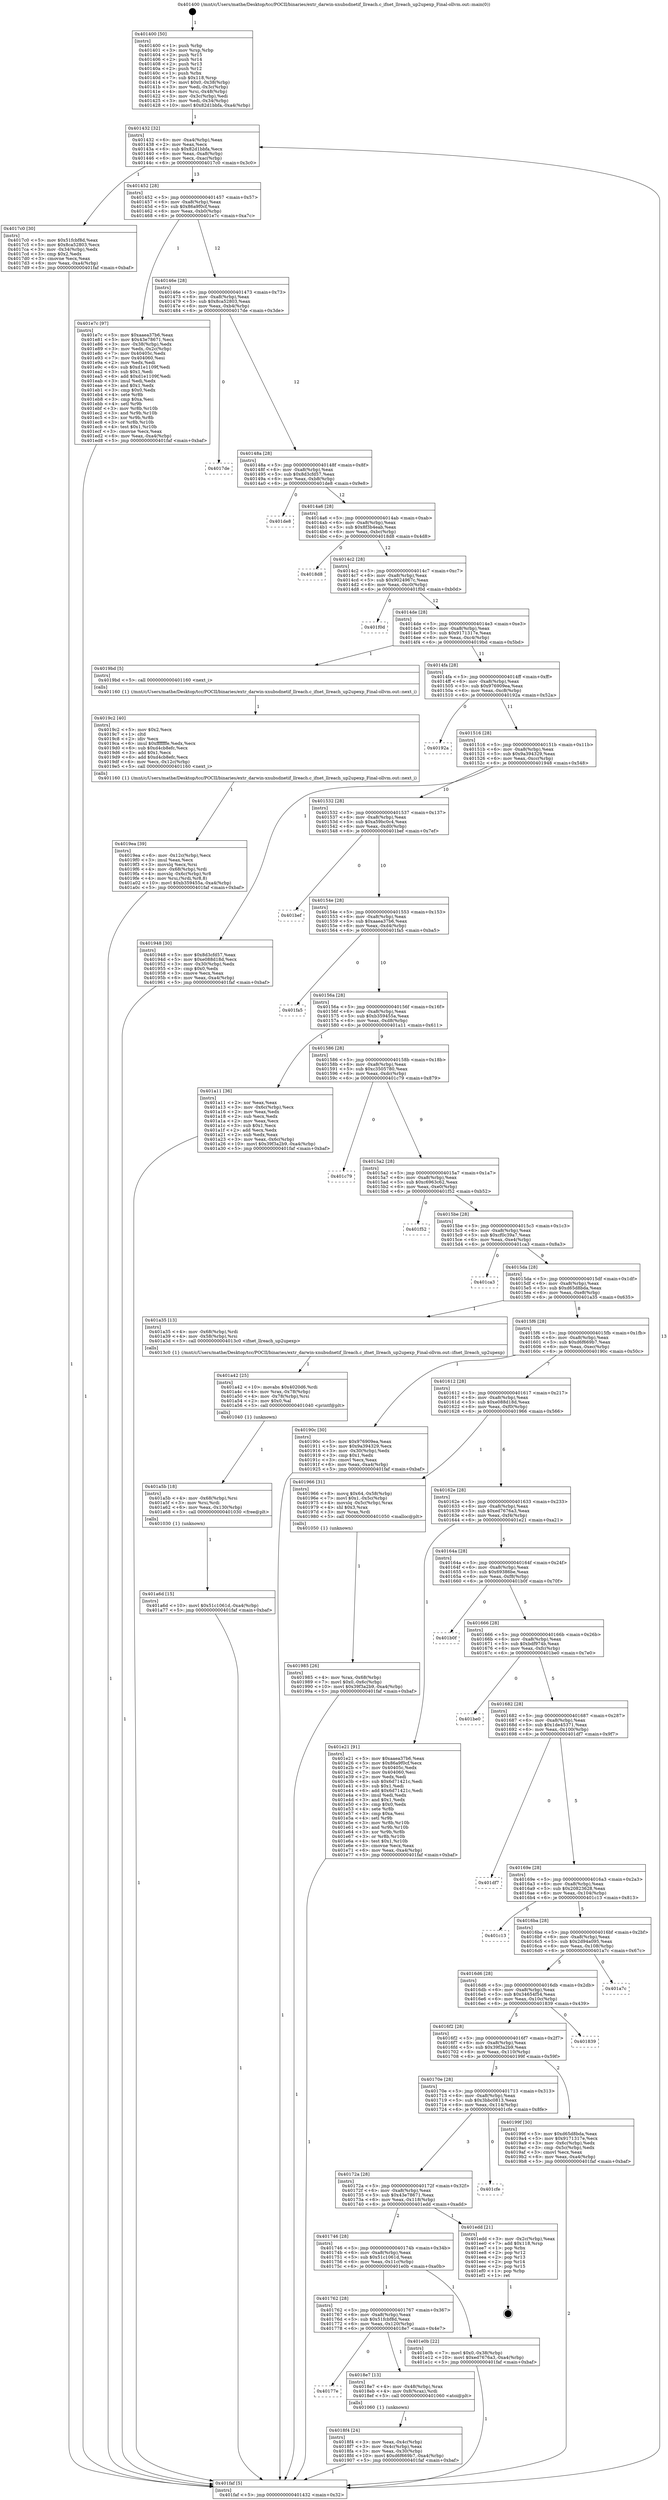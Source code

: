 digraph "0x401400" {
  label = "0x401400 (/mnt/c/Users/mathe/Desktop/tcc/POCII/binaries/extr_darwin-xnubsdnetif_llreach.c_ifnet_llreach_up2upexp_Final-ollvm.out::main(0))"
  labelloc = "t"
  node[shape=record]

  Entry [label="",width=0.3,height=0.3,shape=circle,fillcolor=black,style=filled]
  "0x401432" [label="{
     0x401432 [32]\l
     | [instrs]\l
     &nbsp;&nbsp;0x401432 \<+6\>: mov -0xa4(%rbp),%eax\l
     &nbsp;&nbsp;0x401438 \<+2\>: mov %eax,%ecx\l
     &nbsp;&nbsp;0x40143a \<+6\>: sub $0x82d1bbfa,%ecx\l
     &nbsp;&nbsp;0x401440 \<+6\>: mov %eax,-0xa8(%rbp)\l
     &nbsp;&nbsp;0x401446 \<+6\>: mov %ecx,-0xac(%rbp)\l
     &nbsp;&nbsp;0x40144c \<+6\>: je 00000000004017c0 \<main+0x3c0\>\l
  }"]
  "0x4017c0" [label="{
     0x4017c0 [30]\l
     | [instrs]\l
     &nbsp;&nbsp;0x4017c0 \<+5\>: mov $0x51fcbf8d,%eax\l
     &nbsp;&nbsp;0x4017c5 \<+5\>: mov $0x8ca52803,%ecx\l
     &nbsp;&nbsp;0x4017ca \<+3\>: mov -0x34(%rbp),%edx\l
     &nbsp;&nbsp;0x4017cd \<+3\>: cmp $0x2,%edx\l
     &nbsp;&nbsp;0x4017d0 \<+3\>: cmovne %ecx,%eax\l
     &nbsp;&nbsp;0x4017d3 \<+6\>: mov %eax,-0xa4(%rbp)\l
     &nbsp;&nbsp;0x4017d9 \<+5\>: jmp 0000000000401faf \<main+0xbaf\>\l
  }"]
  "0x401452" [label="{
     0x401452 [28]\l
     | [instrs]\l
     &nbsp;&nbsp;0x401452 \<+5\>: jmp 0000000000401457 \<main+0x57\>\l
     &nbsp;&nbsp;0x401457 \<+6\>: mov -0xa8(%rbp),%eax\l
     &nbsp;&nbsp;0x40145d \<+5\>: sub $0x86a9f0cf,%eax\l
     &nbsp;&nbsp;0x401462 \<+6\>: mov %eax,-0xb0(%rbp)\l
     &nbsp;&nbsp;0x401468 \<+6\>: je 0000000000401e7c \<main+0xa7c\>\l
  }"]
  "0x401faf" [label="{
     0x401faf [5]\l
     | [instrs]\l
     &nbsp;&nbsp;0x401faf \<+5\>: jmp 0000000000401432 \<main+0x32\>\l
  }"]
  "0x401400" [label="{
     0x401400 [50]\l
     | [instrs]\l
     &nbsp;&nbsp;0x401400 \<+1\>: push %rbp\l
     &nbsp;&nbsp;0x401401 \<+3\>: mov %rsp,%rbp\l
     &nbsp;&nbsp;0x401404 \<+2\>: push %r15\l
     &nbsp;&nbsp;0x401406 \<+2\>: push %r14\l
     &nbsp;&nbsp;0x401408 \<+2\>: push %r13\l
     &nbsp;&nbsp;0x40140a \<+2\>: push %r12\l
     &nbsp;&nbsp;0x40140c \<+1\>: push %rbx\l
     &nbsp;&nbsp;0x40140d \<+7\>: sub $0x118,%rsp\l
     &nbsp;&nbsp;0x401414 \<+7\>: movl $0x0,-0x38(%rbp)\l
     &nbsp;&nbsp;0x40141b \<+3\>: mov %edi,-0x3c(%rbp)\l
     &nbsp;&nbsp;0x40141e \<+4\>: mov %rsi,-0x48(%rbp)\l
     &nbsp;&nbsp;0x401422 \<+3\>: mov -0x3c(%rbp),%edi\l
     &nbsp;&nbsp;0x401425 \<+3\>: mov %edi,-0x34(%rbp)\l
     &nbsp;&nbsp;0x401428 \<+10\>: movl $0x82d1bbfa,-0xa4(%rbp)\l
  }"]
  Exit [label="",width=0.3,height=0.3,shape=circle,fillcolor=black,style=filled,peripheries=2]
  "0x401e7c" [label="{
     0x401e7c [97]\l
     | [instrs]\l
     &nbsp;&nbsp;0x401e7c \<+5\>: mov $0xaaea37b6,%eax\l
     &nbsp;&nbsp;0x401e81 \<+5\>: mov $0x43e78671,%ecx\l
     &nbsp;&nbsp;0x401e86 \<+3\>: mov -0x38(%rbp),%edx\l
     &nbsp;&nbsp;0x401e89 \<+3\>: mov %edx,-0x2c(%rbp)\l
     &nbsp;&nbsp;0x401e8c \<+7\>: mov 0x40405c,%edx\l
     &nbsp;&nbsp;0x401e93 \<+7\>: mov 0x404060,%esi\l
     &nbsp;&nbsp;0x401e9a \<+2\>: mov %edx,%edi\l
     &nbsp;&nbsp;0x401e9c \<+6\>: sub $0xd1e1109f,%edi\l
     &nbsp;&nbsp;0x401ea2 \<+3\>: sub $0x1,%edi\l
     &nbsp;&nbsp;0x401ea5 \<+6\>: add $0xd1e1109f,%edi\l
     &nbsp;&nbsp;0x401eab \<+3\>: imul %edi,%edx\l
     &nbsp;&nbsp;0x401eae \<+3\>: and $0x1,%edx\l
     &nbsp;&nbsp;0x401eb1 \<+3\>: cmp $0x0,%edx\l
     &nbsp;&nbsp;0x401eb4 \<+4\>: sete %r8b\l
     &nbsp;&nbsp;0x401eb8 \<+3\>: cmp $0xa,%esi\l
     &nbsp;&nbsp;0x401ebb \<+4\>: setl %r9b\l
     &nbsp;&nbsp;0x401ebf \<+3\>: mov %r8b,%r10b\l
     &nbsp;&nbsp;0x401ec2 \<+3\>: and %r9b,%r10b\l
     &nbsp;&nbsp;0x401ec5 \<+3\>: xor %r9b,%r8b\l
     &nbsp;&nbsp;0x401ec8 \<+3\>: or %r8b,%r10b\l
     &nbsp;&nbsp;0x401ecb \<+4\>: test $0x1,%r10b\l
     &nbsp;&nbsp;0x401ecf \<+3\>: cmovne %ecx,%eax\l
     &nbsp;&nbsp;0x401ed2 \<+6\>: mov %eax,-0xa4(%rbp)\l
     &nbsp;&nbsp;0x401ed8 \<+5\>: jmp 0000000000401faf \<main+0xbaf\>\l
  }"]
  "0x40146e" [label="{
     0x40146e [28]\l
     | [instrs]\l
     &nbsp;&nbsp;0x40146e \<+5\>: jmp 0000000000401473 \<main+0x73\>\l
     &nbsp;&nbsp;0x401473 \<+6\>: mov -0xa8(%rbp),%eax\l
     &nbsp;&nbsp;0x401479 \<+5\>: sub $0x8ca52803,%eax\l
     &nbsp;&nbsp;0x40147e \<+6\>: mov %eax,-0xb4(%rbp)\l
     &nbsp;&nbsp;0x401484 \<+6\>: je 00000000004017de \<main+0x3de\>\l
  }"]
  "0x401a6d" [label="{
     0x401a6d [15]\l
     | [instrs]\l
     &nbsp;&nbsp;0x401a6d \<+10\>: movl $0x51c1061d,-0xa4(%rbp)\l
     &nbsp;&nbsp;0x401a77 \<+5\>: jmp 0000000000401faf \<main+0xbaf\>\l
  }"]
  "0x4017de" [label="{
     0x4017de\l
  }", style=dashed]
  "0x40148a" [label="{
     0x40148a [28]\l
     | [instrs]\l
     &nbsp;&nbsp;0x40148a \<+5\>: jmp 000000000040148f \<main+0x8f\>\l
     &nbsp;&nbsp;0x40148f \<+6\>: mov -0xa8(%rbp),%eax\l
     &nbsp;&nbsp;0x401495 \<+5\>: sub $0x8d3cfd57,%eax\l
     &nbsp;&nbsp;0x40149a \<+6\>: mov %eax,-0xb8(%rbp)\l
     &nbsp;&nbsp;0x4014a0 \<+6\>: je 0000000000401de8 \<main+0x9e8\>\l
  }"]
  "0x401a5b" [label="{
     0x401a5b [18]\l
     | [instrs]\l
     &nbsp;&nbsp;0x401a5b \<+4\>: mov -0x68(%rbp),%rsi\l
     &nbsp;&nbsp;0x401a5f \<+3\>: mov %rsi,%rdi\l
     &nbsp;&nbsp;0x401a62 \<+6\>: mov %eax,-0x130(%rbp)\l
     &nbsp;&nbsp;0x401a68 \<+5\>: call 0000000000401030 \<free@plt\>\l
     | [calls]\l
     &nbsp;&nbsp;0x401030 \{1\} (unknown)\l
  }"]
  "0x401de8" [label="{
     0x401de8\l
  }", style=dashed]
  "0x4014a6" [label="{
     0x4014a6 [28]\l
     | [instrs]\l
     &nbsp;&nbsp;0x4014a6 \<+5\>: jmp 00000000004014ab \<main+0xab\>\l
     &nbsp;&nbsp;0x4014ab \<+6\>: mov -0xa8(%rbp),%eax\l
     &nbsp;&nbsp;0x4014b1 \<+5\>: sub $0x8f3b4eab,%eax\l
     &nbsp;&nbsp;0x4014b6 \<+6\>: mov %eax,-0xbc(%rbp)\l
     &nbsp;&nbsp;0x4014bc \<+6\>: je 00000000004018d8 \<main+0x4d8\>\l
  }"]
  "0x401a42" [label="{
     0x401a42 [25]\l
     | [instrs]\l
     &nbsp;&nbsp;0x401a42 \<+10\>: movabs $0x4020d6,%rdi\l
     &nbsp;&nbsp;0x401a4c \<+4\>: mov %rax,-0x78(%rbp)\l
     &nbsp;&nbsp;0x401a50 \<+4\>: mov -0x78(%rbp),%rsi\l
     &nbsp;&nbsp;0x401a54 \<+2\>: mov $0x0,%al\l
     &nbsp;&nbsp;0x401a56 \<+5\>: call 0000000000401040 \<printf@plt\>\l
     | [calls]\l
     &nbsp;&nbsp;0x401040 \{1\} (unknown)\l
  }"]
  "0x4018d8" [label="{
     0x4018d8\l
  }", style=dashed]
  "0x4014c2" [label="{
     0x4014c2 [28]\l
     | [instrs]\l
     &nbsp;&nbsp;0x4014c2 \<+5\>: jmp 00000000004014c7 \<main+0xc7\>\l
     &nbsp;&nbsp;0x4014c7 \<+6\>: mov -0xa8(%rbp),%eax\l
     &nbsp;&nbsp;0x4014cd \<+5\>: sub $0x9024967c,%eax\l
     &nbsp;&nbsp;0x4014d2 \<+6\>: mov %eax,-0xc0(%rbp)\l
     &nbsp;&nbsp;0x4014d8 \<+6\>: je 0000000000401f0d \<main+0xb0d\>\l
  }"]
  "0x4019ea" [label="{
     0x4019ea [39]\l
     | [instrs]\l
     &nbsp;&nbsp;0x4019ea \<+6\>: mov -0x12c(%rbp),%ecx\l
     &nbsp;&nbsp;0x4019f0 \<+3\>: imul %eax,%ecx\l
     &nbsp;&nbsp;0x4019f3 \<+3\>: movslq %ecx,%rsi\l
     &nbsp;&nbsp;0x4019f6 \<+4\>: mov -0x68(%rbp),%rdi\l
     &nbsp;&nbsp;0x4019fa \<+4\>: movslq -0x6c(%rbp),%r8\l
     &nbsp;&nbsp;0x4019fe \<+4\>: mov %rsi,(%rdi,%r8,8)\l
     &nbsp;&nbsp;0x401a02 \<+10\>: movl $0xb359455a,-0xa4(%rbp)\l
     &nbsp;&nbsp;0x401a0c \<+5\>: jmp 0000000000401faf \<main+0xbaf\>\l
  }"]
  "0x401f0d" [label="{
     0x401f0d\l
  }", style=dashed]
  "0x4014de" [label="{
     0x4014de [28]\l
     | [instrs]\l
     &nbsp;&nbsp;0x4014de \<+5\>: jmp 00000000004014e3 \<main+0xe3\>\l
     &nbsp;&nbsp;0x4014e3 \<+6\>: mov -0xa8(%rbp),%eax\l
     &nbsp;&nbsp;0x4014e9 \<+5\>: sub $0x9171317e,%eax\l
     &nbsp;&nbsp;0x4014ee \<+6\>: mov %eax,-0xc4(%rbp)\l
     &nbsp;&nbsp;0x4014f4 \<+6\>: je 00000000004019bd \<main+0x5bd\>\l
  }"]
  "0x4019c2" [label="{
     0x4019c2 [40]\l
     | [instrs]\l
     &nbsp;&nbsp;0x4019c2 \<+5\>: mov $0x2,%ecx\l
     &nbsp;&nbsp;0x4019c7 \<+1\>: cltd\l
     &nbsp;&nbsp;0x4019c8 \<+2\>: idiv %ecx\l
     &nbsp;&nbsp;0x4019ca \<+6\>: imul $0xfffffffe,%edx,%ecx\l
     &nbsp;&nbsp;0x4019d0 \<+6\>: sub $0xd4cb8efc,%ecx\l
     &nbsp;&nbsp;0x4019d6 \<+3\>: add $0x1,%ecx\l
     &nbsp;&nbsp;0x4019d9 \<+6\>: add $0xd4cb8efc,%ecx\l
     &nbsp;&nbsp;0x4019df \<+6\>: mov %ecx,-0x12c(%rbp)\l
     &nbsp;&nbsp;0x4019e5 \<+5\>: call 0000000000401160 \<next_i\>\l
     | [calls]\l
     &nbsp;&nbsp;0x401160 \{1\} (/mnt/c/Users/mathe/Desktop/tcc/POCII/binaries/extr_darwin-xnubsdnetif_llreach.c_ifnet_llreach_up2upexp_Final-ollvm.out::next_i)\l
  }"]
  "0x4019bd" [label="{
     0x4019bd [5]\l
     | [instrs]\l
     &nbsp;&nbsp;0x4019bd \<+5\>: call 0000000000401160 \<next_i\>\l
     | [calls]\l
     &nbsp;&nbsp;0x401160 \{1\} (/mnt/c/Users/mathe/Desktop/tcc/POCII/binaries/extr_darwin-xnubsdnetif_llreach.c_ifnet_llreach_up2upexp_Final-ollvm.out::next_i)\l
  }"]
  "0x4014fa" [label="{
     0x4014fa [28]\l
     | [instrs]\l
     &nbsp;&nbsp;0x4014fa \<+5\>: jmp 00000000004014ff \<main+0xff\>\l
     &nbsp;&nbsp;0x4014ff \<+6\>: mov -0xa8(%rbp),%eax\l
     &nbsp;&nbsp;0x401505 \<+5\>: sub $0x976909ea,%eax\l
     &nbsp;&nbsp;0x40150a \<+6\>: mov %eax,-0xc8(%rbp)\l
     &nbsp;&nbsp;0x401510 \<+6\>: je 000000000040192a \<main+0x52a\>\l
  }"]
  "0x401985" [label="{
     0x401985 [26]\l
     | [instrs]\l
     &nbsp;&nbsp;0x401985 \<+4\>: mov %rax,-0x68(%rbp)\l
     &nbsp;&nbsp;0x401989 \<+7\>: movl $0x0,-0x6c(%rbp)\l
     &nbsp;&nbsp;0x401990 \<+10\>: movl $0x39f3a2b9,-0xa4(%rbp)\l
     &nbsp;&nbsp;0x40199a \<+5\>: jmp 0000000000401faf \<main+0xbaf\>\l
  }"]
  "0x40192a" [label="{
     0x40192a\l
  }", style=dashed]
  "0x401516" [label="{
     0x401516 [28]\l
     | [instrs]\l
     &nbsp;&nbsp;0x401516 \<+5\>: jmp 000000000040151b \<main+0x11b\>\l
     &nbsp;&nbsp;0x40151b \<+6\>: mov -0xa8(%rbp),%eax\l
     &nbsp;&nbsp;0x401521 \<+5\>: sub $0x9a394329,%eax\l
     &nbsp;&nbsp;0x401526 \<+6\>: mov %eax,-0xcc(%rbp)\l
     &nbsp;&nbsp;0x40152c \<+6\>: je 0000000000401948 \<main+0x548\>\l
  }"]
  "0x4018f4" [label="{
     0x4018f4 [24]\l
     | [instrs]\l
     &nbsp;&nbsp;0x4018f4 \<+3\>: mov %eax,-0x4c(%rbp)\l
     &nbsp;&nbsp;0x4018f7 \<+3\>: mov -0x4c(%rbp),%eax\l
     &nbsp;&nbsp;0x4018fa \<+3\>: mov %eax,-0x30(%rbp)\l
     &nbsp;&nbsp;0x4018fd \<+10\>: movl $0xd6f669b7,-0xa4(%rbp)\l
     &nbsp;&nbsp;0x401907 \<+5\>: jmp 0000000000401faf \<main+0xbaf\>\l
  }"]
  "0x401948" [label="{
     0x401948 [30]\l
     | [instrs]\l
     &nbsp;&nbsp;0x401948 \<+5\>: mov $0x8d3cfd57,%eax\l
     &nbsp;&nbsp;0x40194d \<+5\>: mov $0xe088d18d,%ecx\l
     &nbsp;&nbsp;0x401952 \<+3\>: mov -0x30(%rbp),%edx\l
     &nbsp;&nbsp;0x401955 \<+3\>: cmp $0x0,%edx\l
     &nbsp;&nbsp;0x401958 \<+3\>: cmove %ecx,%eax\l
     &nbsp;&nbsp;0x40195b \<+6\>: mov %eax,-0xa4(%rbp)\l
     &nbsp;&nbsp;0x401961 \<+5\>: jmp 0000000000401faf \<main+0xbaf\>\l
  }"]
  "0x401532" [label="{
     0x401532 [28]\l
     | [instrs]\l
     &nbsp;&nbsp;0x401532 \<+5\>: jmp 0000000000401537 \<main+0x137\>\l
     &nbsp;&nbsp;0x401537 \<+6\>: mov -0xa8(%rbp),%eax\l
     &nbsp;&nbsp;0x40153d \<+5\>: sub $0xa59bc0c4,%eax\l
     &nbsp;&nbsp;0x401542 \<+6\>: mov %eax,-0xd0(%rbp)\l
     &nbsp;&nbsp;0x401548 \<+6\>: je 0000000000401bef \<main+0x7ef\>\l
  }"]
  "0x40177e" [label="{
     0x40177e\l
  }", style=dashed]
  "0x401bef" [label="{
     0x401bef\l
  }", style=dashed]
  "0x40154e" [label="{
     0x40154e [28]\l
     | [instrs]\l
     &nbsp;&nbsp;0x40154e \<+5\>: jmp 0000000000401553 \<main+0x153\>\l
     &nbsp;&nbsp;0x401553 \<+6\>: mov -0xa8(%rbp),%eax\l
     &nbsp;&nbsp;0x401559 \<+5\>: sub $0xaaea37b6,%eax\l
     &nbsp;&nbsp;0x40155e \<+6\>: mov %eax,-0xd4(%rbp)\l
     &nbsp;&nbsp;0x401564 \<+6\>: je 0000000000401fa5 \<main+0xba5\>\l
  }"]
  "0x4018e7" [label="{
     0x4018e7 [13]\l
     | [instrs]\l
     &nbsp;&nbsp;0x4018e7 \<+4\>: mov -0x48(%rbp),%rax\l
     &nbsp;&nbsp;0x4018eb \<+4\>: mov 0x8(%rax),%rdi\l
     &nbsp;&nbsp;0x4018ef \<+5\>: call 0000000000401060 \<atoi@plt\>\l
     | [calls]\l
     &nbsp;&nbsp;0x401060 \{1\} (unknown)\l
  }"]
  "0x401fa5" [label="{
     0x401fa5\l
  }", style=dashed]
  "0x40156a" [label="{
     0x40156a [28]\l
     | [instrs]\l
     &nbsp;&nbsp;0x40156a \<+5\>: jmp 000000000040156f \<main+0x16f\>\l
     &nbsp;&nbsp;0x40156f \<+6\>: mov -0xa8(%rbp),%eax\l
     &nbsp;&nbsp;0x401575 \<+5\>: sub $0xb359455a,%eax\l
     &nbsp;&nbsp;0x40157a \<+6\>: mov %eax,-0xd8(%rbp)\l
     &nbsp;&nbsp;0x401580 \<+6\>: je 0000000000401a11 \<main+0x611\>\l
  }"]
  "0x401762" [label="{
     0x401762 [28]\l
     | [instrs]\l
     &nbsp;&nbsp;0x401762 \<+5\>: jmp 0000000000401767 \<main+0x367\>\l
     &nbsp;&nbsp;0x401767 \<+6\>: mov -0xa8(%rbp),%eax\l
     &nbsp;&nbsp;0x40176d \<+5\>: sub $0x51fcbf8d,%eax\l
     &nbsp;&nbsp;0x401772 \<+6\>: mov %eax,-0x120(%rbp)\l
     &nbsp;&nbsp;0x401778 \<+6\>: je 00000000004018e7 \<main+0x4e7\>\l
  }"]
  "0x401a11" [label="{
     0x401a11 [36]\l
     | [instrs]\l
     &nbsp;&nbsp;0x401a11 \<+2\>: xor %eax,%eax\l
     &nbsp;&nbsp;0x401a13 \<+3\>: mov -0x6c(%rbp),%ecx\l
     &nbsp;&nbsp;0x401a16 \<+2\>: mov %eax,%edx\l
     &nbsp;&nbsp;0x401a18 \<+2\>: sub %ecx,%edx\l
     &nbsp;&nbsp;0x401a1a \<+2\>: mov %eax,%ecx\l
     &nbsp;&nbsp;0x401a1c \<+3\>: sub $0x1,%ecx\l
     &nbsp;&nbsp;0x401a1f \<+2\>: add %ecx,%edx\l
     &nbsp;&nbsp;0x401a21 \<+2\>: sub %edx,%eax\l
     &nbsp;&nbsp;0x401a23 \<+3\>: mov %eax,-0x6c(%rbp)\l
     &nbsp;&nbsp;0x401a26 \<+10\>: movl $0x39f3a2b9,-0xa4(%rbp)\l
     &nbsp;&nbsp;0x401a30 \<+5\>: jmp 0000000000401faf \<main+0xbaf\>\l
  }"]
  "0x401586" [label="{
     0x401586 [28]\l
     | [instrs]\l
     &nbsp;&nbsp;0x401586 \<+5\>: jmp 000000000040158b \<main+0x18b\>\l
     &nbsp;&nbsp;0x40158b \<+6\>: mov -0xa8(%rbp),%eax\l
     &nbsp;&nbsp;0x401591 \<+5\>: sub $0xc3505780,%eax\l
     &nbsp;&nbsp;0x401596 \<+6\>: mov %eax,-0xdc(%rbp)\l
     &nbsp;&nbsp;0x40159c \<+6\>: je 0000000000401c79 \<main+0x879\>\l
  }"]
  "0x401e0b" [label="{
     0x401e0b [22]\l
     | [instrs]\l
     &nbsp;&nbsp;0x401e0b \<+7\>: movl $0x0,-0x38(%rbp)\l
     &nbsp;&nbsp;0x401e12 \<+10\>: movl $0xed7676a3,-0xa4(%rbp)\l
     &nbsp;&nbsp;0x401e1c \<+5\>: jmp 0000000000401faf \<main+0xbaf\>\l
  }"]
  "0x401c79" [label="{
     0x401c79\l
  }", style=dashed]
  "0x4015a2" [label="{
     0x4015a2 [28]\l
     | [instrs]\l
     &nbsp;&nbsp;0x4015a2 \<+5\>: jmp 00000000004015a7 \<main+0x1a7\>\l
     &nbsp;&nbsp;0x4015a7 \<+6\>: mov -0xa8(%rbp),%eax\l
     &nbsp;&nbsp;0x4015ad \<+5\>: sub $0xc6963c62,%eax\l
     &nbsp;&nbsp;0x4015b2 \<+6\>: mov %eax,-0xe0(%rbp)\l
     &nbsp;&nbsp;0x4015b8 \<+6\>: je 0000000000401f52 \<main+0xb52\>\l
  }"]
  "0x401746" [label="{
     0x401746 [28]\l
     | [instrs]\l
     &nbsp;&nbsp;0x401746 \<+5\>: jmp 000000000040174b \<main+0x34b\>\l
     &nbsp;&nbsp;0x40174b \<+6\>: mov -0xa8(%rbp),%eax\l
     &nbsp;&nbsp;0x401751 \<+5\>: sub $0x51c1061d,%eax\l
     &nbsp;&nbsp;0x401756 \<+6\>: mov %eax,-0x11c(%rbp)\l
     &nbsp;&nbsp;0x40175c \<+6\>: je 0000000000401e0b \<main+0xa0b\>\l
  }"]
  "0x401f52" [label="{
     0x401f52\l
  }", style=dashed]
  "0x4015be" [label="{
     0x4015be [28]\l
     | [instrs]\l
     &nbsp;&nbsp;0x4015be \<+5\>: jmp 00000000004015c3 \<main+0x1c3\>\l
     &nbsp;&nbsp;0x4015c3 \<+6\>: mov -0xa8(%rbp),%eax\l
     &nbsp;&nbsp;0x4015c9 \<+5\>: sub $0xcf0c39a7,%eax\l
     &nbsp;&nbsp;0x4015ce \<+6\>: mov %eax,-0xe4(%rbp)\l
     &nbsp;&nbsp;0x4015d4 \<+6\>: je 0000000000401ca3 \<main+0x8a3\>\l
  }"]
  "0x401edd" [label="{
     0x401edd [21]\l
     | [instrs]\l
     &nbsp;&nbsp;0x401edd \<+3\>: mov -0x2c(%rbp),%eax\l
     &nbsp;&nbsp;0x401ee0 \<+7\>: add $0x118,%rsp\l
     &nbsp;&nbsp;0x401ee7 \<+1\>: pop %rbx\l
     &nbsp;&nbsp;0x401ee8 \<+2\>: pop %r12\l
     &nbsp;&nbsp;0x401eea \<+2\>: pop %r13\l
     &nbsp;&nbsp;0x401eec \<+2\>: pop %r14\l
     &nbsp;&nbsp;0x401eee \<+2\>: pop %r15\l
     &nbsp;&nbsp;0x401ef0 \<+1\>: pop %rbp\l
     &nbsp;&nbsp;0x401ef1 \<+1\>: ret\l
  }"]
  "0x401ca3" [label="{
     0x401ca3\l
  }", style=dashed]
  "0x4015da" [label="{
     0x4015da [28]\l
     | [instrs]\l
     &nbsp;&nbsp;0x4015da \<+5\>: jmp 00000000004015df \<main+0x1df\>\l
     &nbsp;&nbsp;0x4015df \<+6\>: mov -0xa8(%rbp),%eax\l
     &nbsp;&nbsp;0x4015e5 \<+5\>: sub $0xd65d8bda,%eax\l
     &nbsp;&nbsp;0x4015ea \<+6\>: mov %eax,-0xe8(%rbp)\l
     &nbsp;&nbsp;0x4015f0 \<+6\>: je 0000000000401a35 \<main+0x635\>\l
  }"]
  "0x40172a" [label="{
     0x40172a [28]\l
     | [instrs]\l
     &nbsp;&nbsp;0x40172a \<+5\>: jmp 000000000040172f \<main+0x32f\>\l
     &nbsp;&nbsp;0x40172f \<+6\>: mov -0xa8(%rbp),%eax\l
     &nbsp;&nbsp;0x401735 \<+5\>: sub $0x43e78671,%eax\l
     &nbsp;&nbsp;0x40173a \<+6\>: mov %eax,-0x118(%rbp)\l
     &nbsp;&nbsp;0x401740 \<+6\>: je 0000000000401edd \<main+0xadd\>\l
  }"]
  "0x401a35" [label="{
     0x401a35 [13]\l
     | [instrs]\l
     &nbsp;&nbsp;0x401a35 \<+4\>: mov -0x68(%rbp),%rdi\l
     &nbsp;&nbsp;0x401a39 \<+4\>: mov -0x58(%rbp),%rsi\l
     &nbsp;&nbsp;0x401a3d \<+5\>: call 00000000004013c0 \<ifnet_llreach_up2upexp\>\l
     | [calls]\l
     &nbsp;&nbsp;0x4013c0 \{1\} (/mnt/c/Users/mathe/Desktop/tcc/POCII/binaries/extr_darwin-xnubsdnetif_llreach.c_ifnet_llreach_up2upexp_Final-ollvm.out::ifnet_llreach_up2upexp)\l
  }"]
  "0x4015f6" [label="{
     0x4015f6 [28]\l
     | [instrs]\l
     &nbsp;&nbsp;0x4015f6 \<+5\>: jmp 00000000004015fb \<main+0x1fb\>\l
     &nbsp;&nbsp;0x4015fb \<+6\>: mov -0xa8(%rbp),%eax\l
     &nbsp;&nbsp;0x401601 \<+5\>: sub $0xd6f669b7,%eax\l
     &nbsp;&nbsp;0x401606 \<+6\>: mov %eax,-0xec(%rbp)\l
     &nbsp;&nbsp;0x40160c \<+6\>: je 000000000040190c \<main+0x50c\>\l
  }"]
  "0x401cfe" [label="{
     0x401cfe\l
  }", style=dashed]
  "0x40190c" [label="{
     0x40190c [30]\l
     | [instrs]\l
     &nbsp;&nbsp;0x40190c \<+5\>: mov $0x976909ea,%eax\l
     &nbsp;&nbsp;0x401911 \<+5\>: mov $0x9a394329,%ecx\l
     &nbsp;&nbsp;0x401916 \<+3\>: mov -0x30(%rbp),%edx\l
     &nbsp;&nbsp;0x401919 \<+3\>: cmp $0x1,%edx\l
     &nbsp;&nbsp;0x40191c \<+3\>: cmovl %ecx,%eax\l
     &nbsp;&nbsp;0x40191f \<+6\>: mov %eax,-0xa4(%rbp)\l
     &nbsp;&nbsp;0x401925 \<+5\>: jmp 0000000000401faf \<main+0xbaf\>\l
  }"]
  "0x401612" [label="{
     0x401612 [28]\l
     | [instrs]\l
     &nbsp;&nbsp;0x401612 \<+5\>: jmp 0000000000401617 \<main+0x217\>\l
     &nbsp;&nbsp;0x401617 \<+6\>: mov -0xa8(%rbp),%eax\l
     &nbsp;&nbsp;0x40161d \<+5\>: sub $0xe088d18d,%eax\l
     &nbsp;&nbsp;0x401622 \<+6\>: mov %eax,-0xf0(%rbp)\l
     &nbsp;&nbsp;0x401628 \<+6\>: je 0000000000401966 \<main+0x566\>\l
  }"]
  "0x40170e" [label="{
     0x40170e [28]\l
     | [instrs]\l
     &nbsp;&nbsp;0x40170e \<+5\>: jmp 0000000000401713 \<main+0x313\>\l
     &nbsp;&nbsp;0x401713 \<+6\>: mov -0xa8(%rbp),%eax\l
     &nbsp;&nbsp;0x401719 \<+5\>: sub $0x3bbc0813,%eax\l
     &nbsp;&nbsp;0x40171e \<+6\>: mov %eax,-0x114(%rbp)\l
     &nbsp;&nbsp;0x401724 \<+6\>: je 0000000000401cfe \<main+0x8fe\>\l
  }"]
  "0x401966" [label="{
     0x401966 [31]\l
     | [instrs]\l
     &nbsp;&nbsp;0x401966 \<+8\>: movq $0x64,-0x58(%rbp)\l
     &nbsp;&nbsp;0x40196e \<+7\>: movl $0x1,-0x5c(%rbp)\l
     &nbsp;&nbsp;0x401975 \<+4\>: movslq -0x5c(%rbp),%rax\l
     &nbsp;&nbsp;0x401979 \<+4\>: shl $0x3,%rax\l
     &nbsp;&nbsp;0x40197d \<+3\>: mov %rax,%rdi\l
     &nbsp;&nbsp;0x401980 \<+5\>: call 0000000000401050 \<malloc@plt\>\l
     | [calls]\l
     &nbsp;&nbsp;0x401050 \{1\} (unknown)\l
  }"]
  "0x40162e" [label="{
     0x40162e [28]\l
     | [instrs]\l
     &nbsp;&nbsp;0x40162e \<+5\>: jmp 0000000000401633 \<main+0x233\>\l
     &nbsp;&nbsp;0x401633 \<+6\>: mov -0xa8(%rbp),%eax\l
     &nbsp;&nbsp;0x401639 \<+5\>: sub $0xed7676a3,%eax\l
     &nbsp;&nbsp;0x40163e \<+6\>: mov %eax,-0xf4(%rbp)\l
     &nbsp;&nbsp;0x401644 \<+6\>: je 0000000000401e21 \<main+0xa21\>\l
  }"]
  "0x40199f" [label="{
     0x40199f [30]\l
     | [instrs]\l
     &nbsp;&nbsp;0x40199f \<+5\>: mov $0xd65d8bda,%eax\l
     &nbsp;&nbsp;0x4019a4 \<+5\>: mov $0x9171317e,%ecx\l
     &nbsp;&nbsp;0x4019a9 \<+3\>: mov -0x6c(%rbp),%edx\l
     &nbsp;&nbsp;0x4019ac \<+3\>: cmp -0x5c(%rbp),%edx\l
     &nbsp;&nbsp;0x4019af \<+3\>: cmovl %ecx,%eax\l
     &nbsp;&nbsp;0x4019b2 \<+6\>: mov %eax,-0xa4(%rbp)\l
     &nbsp;&nbsp;0x4019b8 \<+5\>: jmp 0000000000401faf \<main+0xbaf\>\l
  }"]
  "0x401e21" [label="{
     0x401e21 [91]\l
     | [instrs]\l
     &nbsp;&nbsp;0x401e21 \<+5\>: mov $0xaaea37b6,%eax\l
     &nbsp;&nbsp;0x401e26 \<+5\>: mov $0x86a9f0cf,%ecx\l
     &nbsp;&nbsp;0x401e2b \<+7\>: mov 0x40405c,%edx\l
     &nbsp;&nbsp;0x401e32 \<+7\>: mov 0x404060,%esi\l
     &nbsp;&nbsp;0x401e39 \<+2\>: mov %edx,%edi\l
     &nbsp;&nbsp;0x401e3b \<+6\>: sub $0x6d71421c,%edi\l
     &nbsp;&nbsp;0x401e41 \<+3\>: sub $0x1,%edi\l
     &nbsp;&nbsp;0x401e44 \<+6\>: add $0x6d71421c,%edi\l
     &nbsp;&nbsp;0x401e4a \<+3\>: imul %edi,%edx\l
     &nbsp;&nbsp;0x401e4d \<+3\>: and $0x1,%edx\l
     &nbsp;&nbsp;0x401e50 \<+3\>: cmp $0x0,%edx\l
     &nbsp;&nbsp;0x401e53 \<+4\>: sete %r8b\l
     &nbsp;&nbsp;0x401e57 \<+3\>: cmp $0xa,%esi\l
     &nbsp;&nbsp;0x401e5a \<+4\>: setl %r9b\l
     &nbsp;&nbsp;0x401e5e \<+3\>: mov %r8b,%r10b\l
     &nbsp;&nbsp;0x401e61 \<+3\>: and %r9b,%r10b\l
     &nbsp;&nbsp;0x401e64 \<+3\>: xor %r9b,%r8b\l
     &nbsp;&nbsp;0x401e67 \<+3\>: or %r8b,%r10b\l
     &nbsp;&nbsp;0x401e6a \<+4\>: test $0x1,%r10b\l
     &nbsp;&nbsp;0x401e6e \<+3\>: cmovne %ecx,%eax\l
     &nbsp;&nbsp;0x401e71 \<+6\>: mov %eax,-0xa4(%rbp)\l
     &nbsp;&nbsp;0x401e77 \<+5\>: jmp 0000000000401faf \<main+0xbaf\>\l
  }"]
  "0x40164a" [label="{
     0x40164a [28]\l
     | [instrs]\l
     &nbsp;&nbsp;0x40164a \<+5\>: jmp 000000000040164f \<main+0x24f\>\l
     &nbsp;&nbsp;0x40164f \<+6\>: mov -0xa8(%rbp),%eax\l
     &nbsp;&nbsp;0x401655 \<+5\>: sub $0x69386be,%eax\l
     &nbsp;&nbsp;0x40165a \<+6\>: mov %eax,-0xf8(%rbp)\l
     &nbsp;&nbsp;0x401660 \<+6\>: je 0000000000401b0f \<main+0x70f\>\l
  }"]
  "0x4016f2" [label="{
     0x4016f2 [28]\l
     | [instrs]\l
     &nbsp;&nbsp;0x4016f2 \<+5\>: jmp 00000000004016f7 \<main+0x2f7\>\l
     &nbsp;&nbsp;0x4016f7 \<+6\>: mov -0xa8(%rbp),%eax\l
     &nbsp;&nbsp;0x4016fd \<+5\>: sub $0x39f3a2b9,%eax\l
     &nbsp;&nbsp;0x401702 \<+6\>: mov %eax,-0x110(%rbp)\l
     &nbsp;&nbsp;0x401708 \<+6\>: je 000000000040199f \<main+0x59f\>\l
  }"]
  "0x401b0f" [label="{
     0x401b0f\l
  }", style=dashed]
  "0x401666" [label="{
     0x401666 [28]\l
     | [instrs]\l
     &nbsp;&nbsp;0x401666 \<+5\>: jmp 000000000040166b \<main+0x26b\>\l
     &nbsp;&nbsp;0x40166b \<+6\>: mov -0xa8(%rbp),%eax\l
     &nbsp;&nbsp;0x401671 \<+5\>: sub $0xbdf974b,%eax\l
     &nbsp;&nbsp;0x401676 \<+6\>: mov %eax,-0xfc(%rbp)\l
     &nbsp;&nbsp;0x40167c \<+6\>: je 0000000000401be0 \<main+0x7e0\>\l
  }"]
  "0x401839" [label="{
     0x401839\l
  }", style=dashed]
  "0x401be0" [label="{
     0x401be0\l
  }", style=dashed]
  "0x401682" [label="{
     0x401682 [28]\l
     | [instrs]\l
     &nbsp;&nbsp;0x401682 \<+5\>: jmp 0000000000401687 \<main+0x287\>\l
     &nbsp;&nbsp;0x401687 \<+6\>: mov -0xa8(%rbp),%eax\l
     &nbsp;&nbsp;0x40168d \<+5\>: sub $0x1de45371,%eax\l
     &nbsp;&nbsp;0x401692 \<+6\>: mov %eax,-0x100(%rbp)\l
     &nbsp;&nbsp;0x401698 \<+6\>: je 0000000000401df7 \<main+0x9f7\>\l
  }"]
  "0x4016d6" [label="{
     0x4016d6 [28]\l
     | [instrs]\l
     &nbsp;&nbsp;0x4016d6 \<+5\>: jmp 00000000004016db \<main+0x2db\>\l
     &nbsp;&nbsp;0x4016db \<+6\>: mov -0xa8(%rbp),%eax\l
     &nbsp;&nbsp;0x4016e1 \<+5\>: sub $0x34654f54,%eax\l
     &nbsp;&nbsp;0x4016e6 \<+6\>: mov %eax,-0x10c(%rbp)\l
     &nbsp;&nbsp;0x4016ec \<+6\>: je 0000000000401839 \<main+0x439\>\l
  }"]
  "0x401df7" [label="{
     0x401df7\l
  }", style=dashed]
  "0x40169e" [label="{
     0x40169e [28]\l
     | [instrs]\l
     &nbsp;&nbsp;0x40169e \<+5\>: jmp 00000000004016a3 \<main+0x2a3\>\l
     &nbsp;&nbsp;0x4016a3 \<+6\>: mov -0xa8(%rbp),%eax\l
     &nbsp;&nbsp;0x4016a9 \<+5\>: sub $0x20823628,%eax\l
     &nbsp;&nbsp;0x4016ae \<+6\>: mov %eax,-0x104(%rbp)\l
     &nbsp;&nbsp;0x4016b4 \<+6\>: je 0000000000401c13 \<main+0x813\>\l
  }"]
  "0x401a7c" [label="{
     0x401a7c\l
  }", style=dashed]
  "0x401c13" [label="{
     0x401c13\l
  }", style=dashed]
  "0x4016ba" [label="{
     0x4016ba [28]\l
     | [instrs]\l
     &nbsp;&nbsp;0x4016ba \<+5\>: jmp 00000000004016bf \<main+0x2bf\>\l
     &nbsp;&nbsp;0x4016bf \<+6\>: mov -0xa8(%rbp),%eax\l
     &nbsp;&nbsp;0x4016c5 \<+5\>: sub $0x2d94a095,%eax\l
     &nbsp;&nbsp;0x4016ca \<+6\>: mov %eax,-0x108(%rbp)\l
     &nbsp;&nbsp;0x4016d0 \<+6\>: je 0000000000401a7c \<main+0x67c\>\l
  }"]
  Entry -> "0x401400" [label=" 1"]
  "0x401432" -> "0x4017c0" [label=" 1"]
  "0x401432" -> "0x401452" [label=" 13"]
  "0x4017c0" -> "0x401faf" [label=" 1"]
  "0x401400" -> "0x401432" [label=" 1"]
  "0x401faf" -> "0x401432" [label=" 13"]
  "0x401edd" -> Exit [label=" 1"]
  "0x401452" -> "0x401e7c" [label=" 1"]
  "0x401452" -> "0x40146e" [label=" 12"]
  "0x401e7c" -> "0x401faf" [label=" 1"]
  "0x40146e" -> "0x4017de" [label=" 0"]
  "0x40146e" -> "0x40148a" [label=" 12"]
  "0x401e21" -> "0x401faf" [label=" 1"]
  "0x40148a" -> "0x401de8" [label=" 0"]
  "0x40148a" -> "0x4014a6" [label=" 12"]
  "0x401e0b" -> "0x401faf" [label=" 1"]
  "0x4014a6" -> "0x4018d8" [label=" 0"]
  "0x4014a6" -> "0x4014c2" [label=" 12"]
  "0x401a6d" -> "0x401faf" [label=" 1"]
  "0x4014c2" -> "0x401f0d" [label=" 0"]
  "0x4014c2" -> "0x4014de" [label=" 12"]
  "0x401a5b" -> "0x401a6d" [label=" 1"]
  "0x4014de" -> "0x4019bd" [label=" 1"]
  "0x4014de" -> "0x4014fa" [label=" 11"]
  "0x401a42" -> "0x401a5b" [label=" 1"]
  "0x4014fa" -> "0x40192a" [label=" 0"]
  "0x4014fa" -> "0x401516" [label=" 11"]
  "0x401a35" -> "0x401a42" [label=" 1"]
  "0x401516" -> "0x401948" [label=" 1"]
  "0x401516" -> "0x401532" [label=" 10"]
  "0x401a11" -> "0x401faf" [label=" 1"]
  "0x401532" -> "0x401bef" [label=" 0"]
  "0x401532" -> "0x40154e" [label=" 10"]
  "0x4019ea" -> "0x401faf" [label=" 1"]
  "0x40154e" -> "0x401fa5" [label=" 0"]
  "0x40154e" -> "0x40156a" [label=" 10"]
  "0x4019c2" -> "0x4019ea" [label=" 1"]
  "0x40156a" -> "0x401a11" [label=" 1"]
  "0x40156a" -> "0x401586" [label=" 9"]
  "0x40199f" -> "0x401faf" [label=" 2"]
  "0x401586" -> "0x401c79" [label=" 0"]
  "0x401586" -> "0x4015a2" [label=" 9"]
  "0x401985" -> "0x401faf" [label=" 1"]
  "0x4015a2" -> "0x401f52" [label=" 0"]
  "0x4015a2" -> "0x4015be" [label=" 9"]
  "0x401948" -> "0x401faf" [label=" 1"]
  "0x4015be" -> "0x401ca3" [label=" 0"]
  "0x4015be" -> "0x4015da" [label=" 9"]
  "0x40190c" -> "0x401faf" [label=" 1"]
  "0x4015da" -> "0x401a35" [label=" 1"]
  "0x4015da" -> "0x4015f6" [label=" 8"]
  "0x4018e7" -> "0x4018f4" [label=" 1"]
  "0x4015f6" -> "0x40190c" [label=" 1"]
  "0x4015f6" -> "0x401612" [label=" 7"]
  "0x401762" -> "0x40177e" [label=" 0"]
  "0x401612" -> "0x401966" [label=" 1"]
  "0x401612" -> "0x40162e" [label=" 6"]
  "0x4019bd" -> "0x4019c2" [label=" 1"]
  "0x40162e" -> "0x401e21" [label=" 1"]
  "0x40162e" -> "0x40164a" [label=" 5"]
  "0x401746" -> "0x401762" [label=" 1"]
  "0x40164a" -> "0x401b0f" [label=" 0"]
  "0x40164a" -> "0x401666" [label=" 5"]
  "0x401966" -> "0x401985" [label=" 1"]
  "0x401666" -> "0x401be0" [label=" 0"]
  "0x401666" -> "0x401682" [label=" 5"]
  "0x40172a" -> "0x401746" [label=" 2"]
  "0x401682" -> "0x401df7" [label=" 0"]
  "0x401682" -> "0x40169e" [label=" 5"]
  "0x4018f4" -> "0x401faf" [label=" 1"]
  "0x40169e" -> "0x401c13" [label=" 0"]
  "0x40169e" -> "0x4016ba" [label=" 5"]
  "0x40170e" -> "0x40172a" [label=" 3"]
  "0x4016ba" -> "0x401a7c" [label=" 0"]
  "0x4016ba" -> "0x4016d6" [label=" 5"]
  "0x40172a" -> "0x401edd" [label=" 1"]
  "0x4016d6" -> "0x401839" [label=" 0"]
  "0x4016d6" -> "0x4016f2" [label=" 5"]
  "0x401746" -> "0x401e0b" [label=" 1"]
  "0x4016f2" -> "0x40199f" [label=" 2"]
  "0x4016f2" -> "0x40170e" [label=" 3"]
  "0x401762" -> "0x4018e7" [label=" 1"]
  "0x40170e" -> "0x401cfe" [label=" 0"]
}
